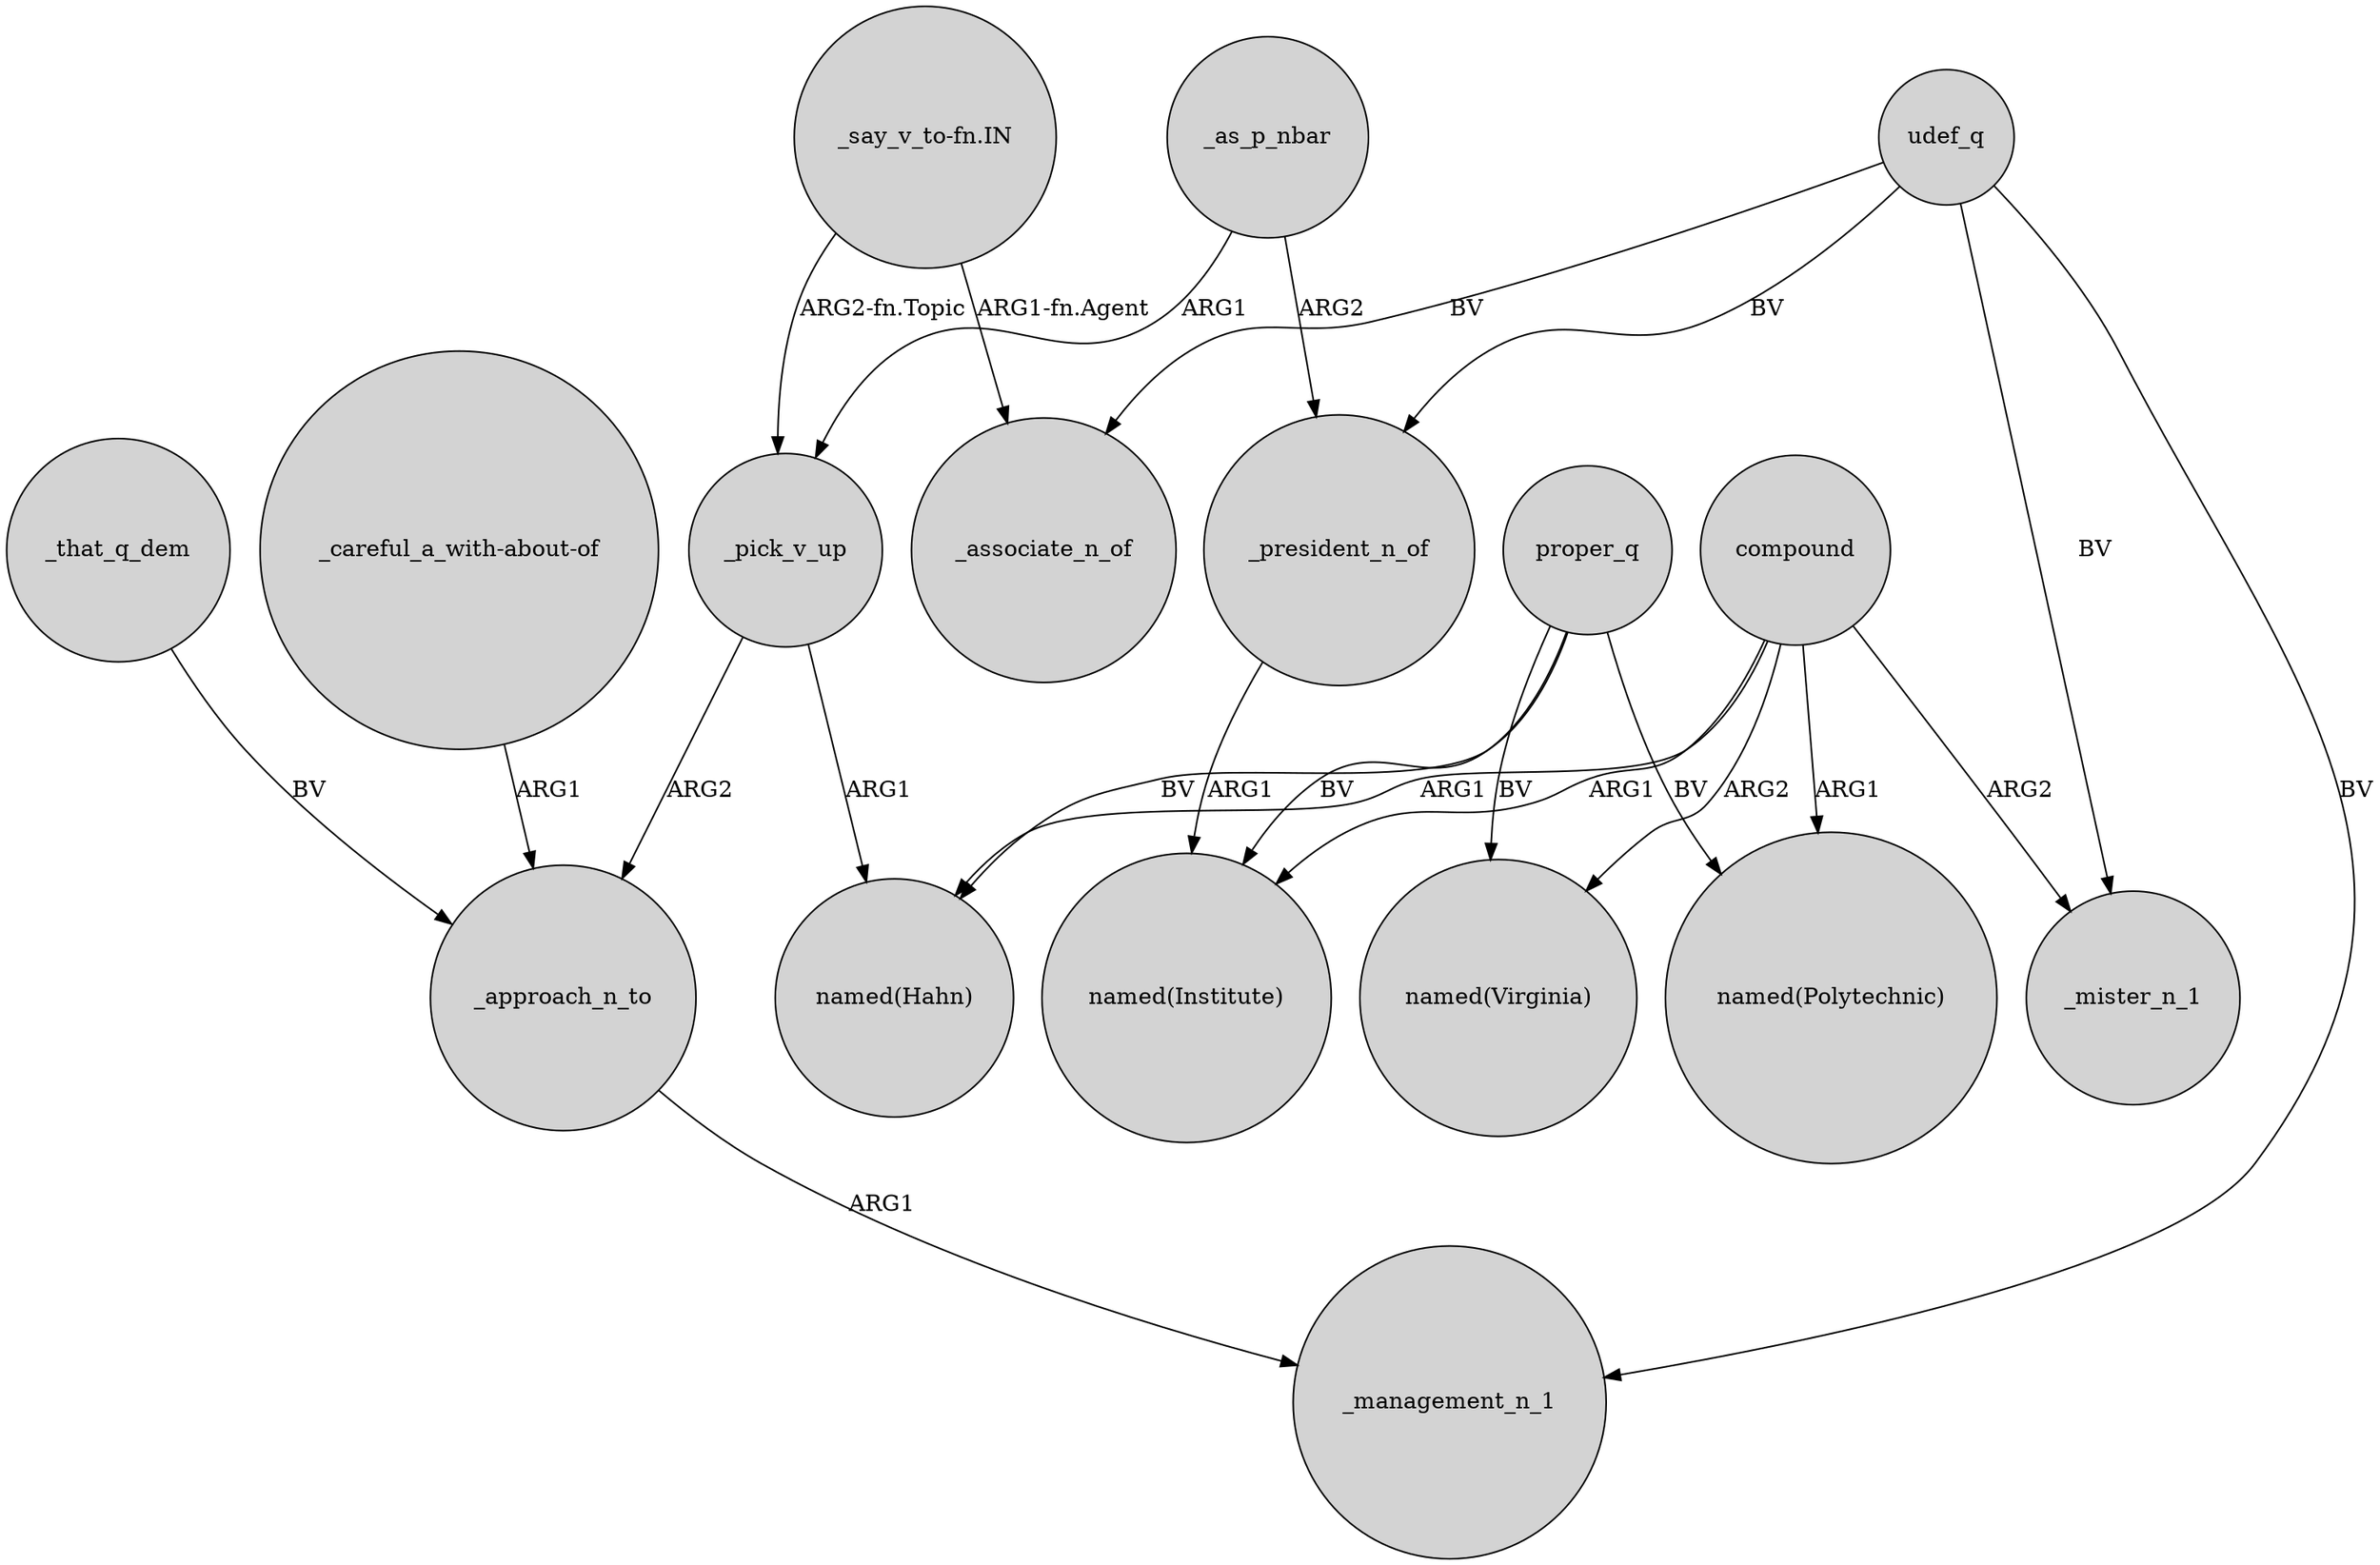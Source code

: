 digraph {
	node [shape=circle style=filled]
	_that_q_dem -> _approach_n_to [label=BV]
	compound -> "named(Hahn)" [label=ARG1]
	"_say_v_to-fn.IN" -> _pick_v_up [label="ARG2-fn.Topic"]
	compound -> "named(Polytechnic)" [label=ARG1]
	_as_p_nbar -> _president_n_of [label=ARG2]
	proper_q -> "named(Institute)" [label=BV]
	_pick_v_up -> "named(Hahn)" [label=ARG1]
	proper_q -> "named(Virginia)" [label=BV]
	compound -> _mister_n_1 [label=ARG2]
	udef_q -> _mister_n_1 [label=BV]
	proper_q -> "named(Hahn)" [label=BV]
	"_say_v_to-fn.IN" -> _associate_n_of [label="ARG1-fn.Agent"]
	udef_q -> _management_n_1 [label=BV]
	udef_q -> _associate_n_of [label=BV]
	compound -> "named(Institute)" [label=ARG1]
	compound -> "named(Virginia)" [label=ARG2]
	udef_q -> _president_n_of [label=BV]
	"_careful_a_with-about-of" -> _approach_n_to [label=ARG1]
	_as_p_nbar -> _pick_v_up [label=ARG1]
	_approach_n_to -> _management_n_1 [label=ARG1]
	_pick_v_up -> _approach_n_to [label=ARG2]
	_president_n_of -> "named(Institute)" [label=ARG1]
	proper_q -> "named(Polytechnic)" [label=BV]
}
